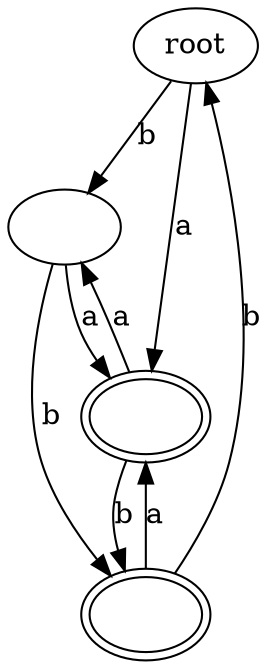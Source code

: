digraph g {
0[label="root"]
2[label=""]
1[peripheries=2, label=""]
3[peripheries=2, label=""]
2->3[label="b"]
0->1[label="a"]
0->2[label="b"]
1->3[label="b"]
1->2[label="a"]
2->1[label="a"]
3->1[label="a"]
3->0[label="b"]
}